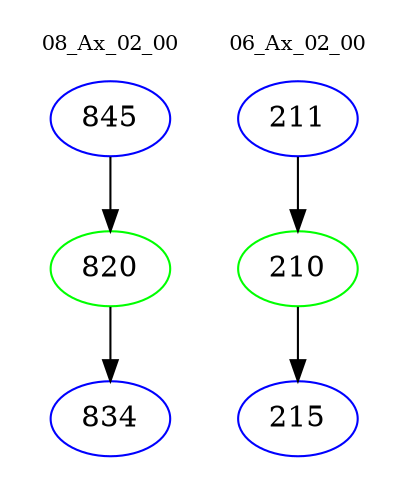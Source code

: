 digraph{
subgraph cluster_0 {
color = white
label = "08_Ax_02_00";
fontsize=10;
T0_845 [label="845", color="blue"]
T0_845 -> T0_820 [color="black"]
T0_820 [label="820", color="green"]
T0_820 -> T0_834 [color="black"]
T0_834 [label="834", color="blue"]
}
subgraph cluster_1 {
color = white
label = "06_Ax_02_00";
fontsize=10;
T1_211 [label="211", color="blue"]
T1_211 -> T1_210 [color="black"]
T1_210 [label="210", color="green"]
T1_210 -> T1_215 [color="black"]
T1_215 [label="215", color="blue"]
}
}
